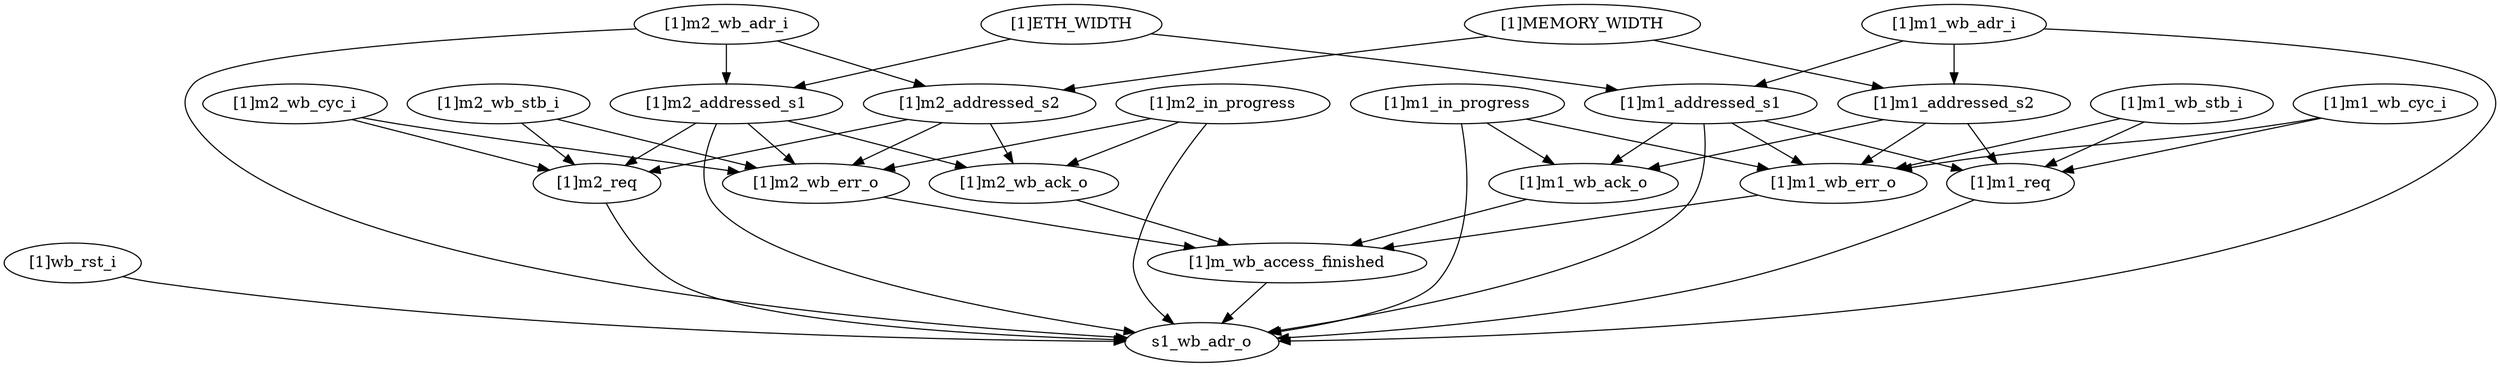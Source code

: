strict digraph "" {
	"[1]wb_rst_i"	 [complexity=1,
		importance=0.0744925250591,
		rank=0.0744925250591];
	s1_wb_adr_o	 [complexity=0,
		importance=0.0204892499917,
		rank=0.0];
	"[1]wb_rst_i" -> s1_wb_adr_o;
	"[1]m2_wb_cyc_i"	 [complexity=10,
		importance=0.0723674974306,
		rank=0.00723674974306];
	"[1]m2_req"	 [complexity=5,
		importance=0.0593427223468,
		rank=0.0118685444694];
	"[1]m2_wb_cyc_i" -> "[1]m2_req";
	"[1]m2_wb_err_o"	 [complexity=10,
		importance=0.130601249026,
		rank=0.0130601249026];
	"[1]m2_wb_cyc_i" -> "[1]m2_wb_err_o";
	"[1]m2_req" -> s1_wb_adr_o;
	"[1]m_wb_access_finished"	 [complexity=5,
		importance=0.101438705896,
		rank=0.0202877411793];
	"[1]m_wb_access_finished" -> s1_wb_adr_o;
	"[1]m1_wb_adr_i"	 [complexity=16,
		importance=0.0902766164514,
		rank=0.00564228852821];
	"[1]m1_addressed_s2"	 [complexity=15,
		importance=0.409712866099,
		rank=0.0273141910733];
	"[1]m1_wb_adr_i" -> "[1]m1_addressed_s2";
	"[1]m1_addressed_s1"	 [complexity=15,
		importance=0.540314115125,
		rank=0.0360209410083];
	"[1]m1_wb_adr_i" -> "[1]m1_addressed_s1";
	"[1]m1_wb_adr_i" -> s1_wb_adr_o;
	"[1]m2_in_progress"	 [complexity=11,
		importance=0.54399387641,
		rank=0.0494539887645];
	"[1]m2_in_progress" -> "[1]m2_wb_err_o";
	"[1]m2_wb_ack_o"	 [complexity=10,
		importance=0.119710692366,
		rank=0.0119710692366];
	"[1]m2_in_progress" -> "[1]m2_wb_ack_o";
	"[1]m2_in_progress" -> s1_wb_adr_o;
	"[1]m1_req"	 [complexity=5,
		importance=0.0593427223468,
		rank=0.0118685444694];
	"[1]m1_req" -> s1_wb_adr_o;
	"[1]m1_in_progress"	 [complexity=11,
		importance=0.54399387641,
		rank=0.0494539887645];
	"[1]m1_wb_err_o"	 [complexity=10,
		importance=0.130601249026,
		rank=0.0130601249026];
	"[1]m1_in_progress" -> "[1]m1_wb_err_o";
	"[1]m1_wb_ack_o"	 [complexity=10,
		importance=0.119710692366,
		rank=0.0119710692366];
	"[1]m1_in_progress" -> "[1]m1_wb_ack_o";
	"[1]m1_in_progress" -> s1_wb_adr_o;
	"[1]m2_wb_err_o" -> "[1]m_wb_access_finished";
	"[1]MEMORY_WIDTH"	 [complexity=16,
		importance=0.0902766164514,
		rank=0.00564228852821];
	"[1]m2_addressed_s2"	 [complexity=10,
		importance=0.0772518413675,
		rank=0.00772518413675];
	"[1]MEMORY_WIDTH" -> "[1]m2_addressed_s2";
	"[1]MEMORY_WIDTH" -> "[1]m1_addressed_s2";
	"[1]m1_wb_stb_i"	 [complexity=14,
		importance=0.274227273136,
		rank=0.0195876623669];
	"[1]m1_wb_stb_i" -> "[1]m1_req";
	"[1]m1_wb_stb_i" -> "[1]m1_wb_err_o";
	"[1]m2_wb_adr_i"	 [complexity=16,
		importance=0.0902766164514,
		rank=0.00564228852821];
	"[1]m2_wb_adr_i" -> "[1]m2_addressed_s2";
	"[1]m2_addressed_s1"	 [complexity=10,
		importance=0.0772518413675,
		rank=0.00772518413675];
	"[1]m2_wb_adr_i" -> "[1]m2_addressed_s1";
	"[1]m2_wb_adr_i" -> s1_wb_adr_o;
	"[1]m2_addressed_s2" -> "[1]m2_req";
	"[1]m2_addressed_s2" -> "[1]m2_wb_err_o";
	"[1]m2_addressed_s2" -> "[1]m2_wb_ack_o";
	"[1]m2_addressed_s1" -> "[1]m2_req";
	"[1]m2_addressed_s1" -> "[1]m2_wb_err_o";
	"[1]m2_addressed_s1" -> "[1]m2_wb_ack_o";
	"[1]m2_addressed_s1" -> s1_wb_adr_o;
	"[1]m1_wb_err_o" -> "[1]m_wb_access_finished";
	"[1]m1_wb_ack_o" -> "[1]m_wb_access_finished";
	"[1]m1_wb_cyc_i"	 [complexity=14,
		importance=0.274227273136,
		rank=0.0195876623669];
	"[1]m1_wb_cyc_i" -> "[1]m1_req";
	"[1]m1_wb_cyc_i" -> "[1]m1_wb_err_o";
	"[1]ETH_WIDTH"	 [complexity=16,
		importance=0.0902766164514,
		rank=0.00564228852821];
	"[1]ETH_WIDTH" -> "[1]m2_addressed_s1";
	"[1]ETH_WIDTH" -> "[1]m1_addressed_s1";
	"[1]m1_addressed_s2" -> "[1]m1_req";
	"[1]m1_addressed_s2" -> "[1]m1_wb_err_o";
	"[1]m1_addressed_s2" -> "[1]m1_wb_ack_o";
	"[1]m1_addressed_s1" -> "[1]m1_req";
	"[1]m1_addressed_s1" -> "[1]m1_wb_err_o";
	"[1]m1_addressed_s1" -> "[1]m1_wb_ack_o";
	"[1]m1_addressed_s1" -> s1_wb_adr_o;
	"[1]m2_wb_ack_o" -> "[1]m_wb_access_finished";
	"[1]m2_wb_stb_i"	 [complexity=10,
		importance=0.0723674974306,
		rank=0.00723674974306];
	"[1]m2_wb_stb_i" -> "[1]m2_req";
	"[1]m2_wb_stb_i" -> "[1]m2_wb_err_o";
}
